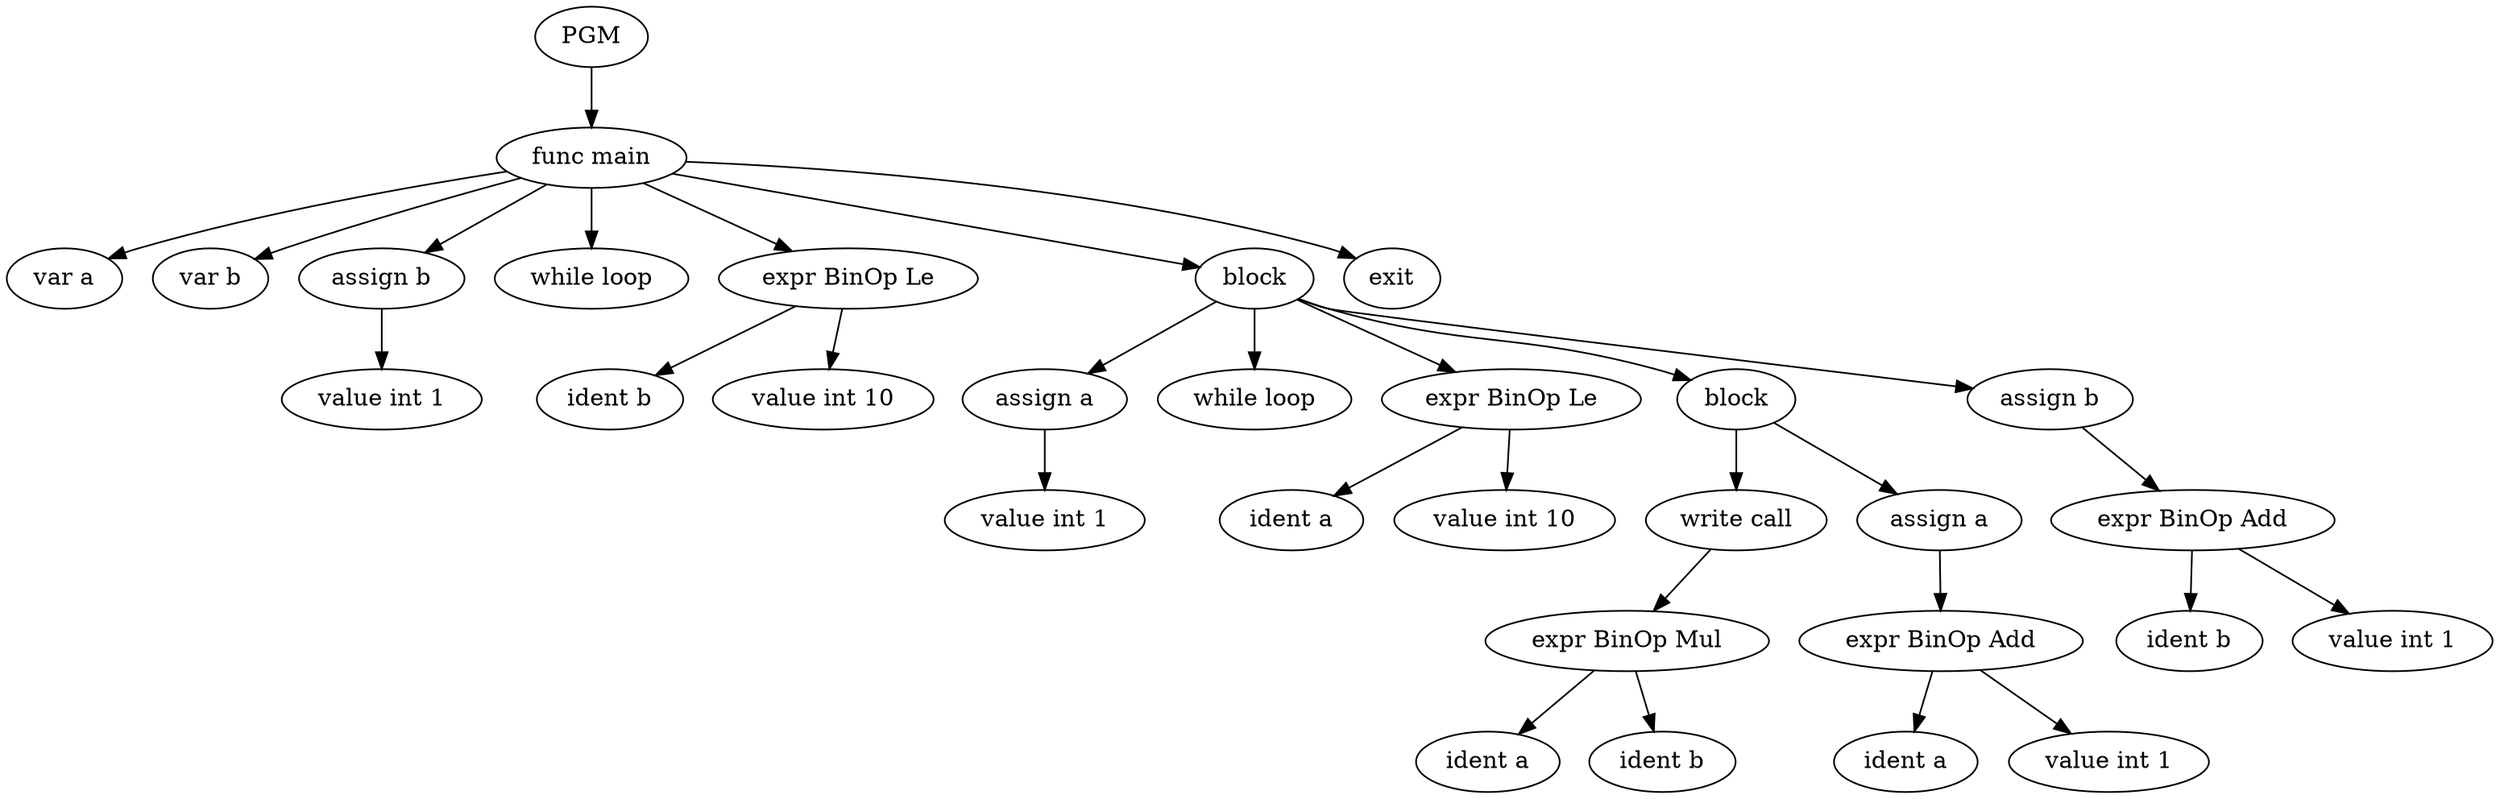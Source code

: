 digraph ast {
0[label = PGM, shape = ellipse]
1[label = "func main", shape = ellipse]
0 -> 1
2[label = "var a", shape = ellipse]
1 -> 2
3[label = "var b", shape = ellipse]
1 -> 3
4[label = "assign b", shape = ellipse]
1 -> 4
5[label = "value int 1", shape = ellipse]
4 -> 5
6[label = "while loop", shape = ellipse]
1 -> 6
7[label = "expr BinOp Le", shape = ellipse]
1 -> 7
8[label = "ident b", shape = ellipse]
7 -> 8
9[label = "value int 10", shape = ellipse]
7 -> 9
10[label = "block", shape = ellipse]
1 -> 10
11[label = "assign a", shape = ellipse]
10 -> 11
12[label = "value int 1", shape = ellipse]
11 -> 12
13[label = "while loop", shape = ellipse]
10 -> 13
14[label = "expr BinOp Le", shape = ellipse]
10 -> 14
15[label = "ident a", shape = ellipse]
14 -> 15
16[label = "value int 10", shape = ellipse]
14 -> 16
17[label = "block", shape = ellipse]
10 -> 17
18[label = "write call", shape = ellipse]
17 -> 18
19[label = "expr BinOp Mul", shape = ellipse]
18 -> 19
20[label = "ident a", shape = ellipse]
19 -> 20
21[label = "ident b", shape = ellipse]
19 -> 21
22[label = "assign a", shape = ellipse]
17 -> 22
23[label = "expr BinOp Add", shape = ellipse]
22 -> 23
24[label = "ident a", shape = ellipse]
23 -> 24
25[label = "value int 1", shape = ellipse]
23 -> 25
26[label = "assign b", shape = ellipse]
10 -> 26
27[label = "expr BinOp Add", shape = ellipse]
26 -> 27
28[label = "ident b", shape = ellipse]
27 -> 28
29[label = "value int 1", shape = ellipse]
27 -> 29
30[label = "exit", shape = ellipse]
1 -> 30
}